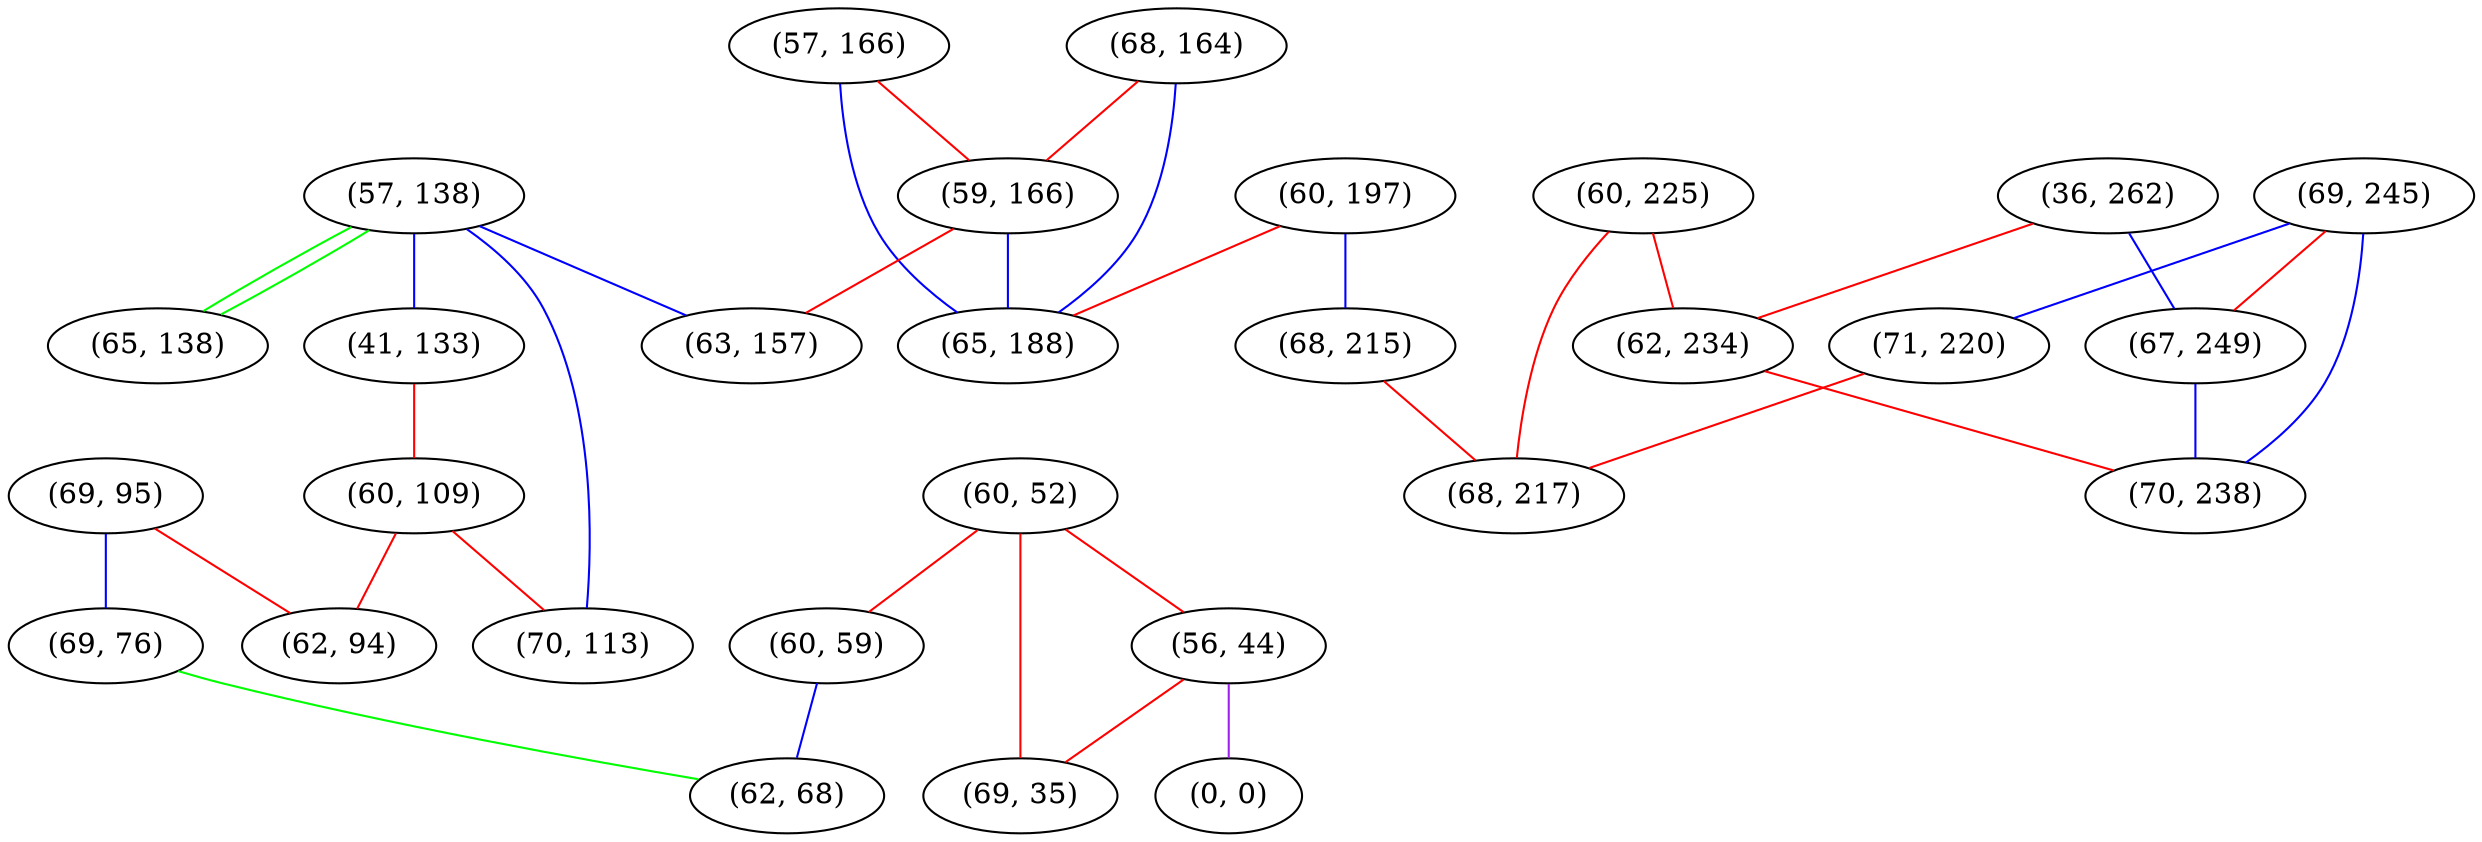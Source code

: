 graph "" {
"(57, 138)";
"(60, 197)";
"(69, 95)";
"(36, 262)";
"(60, 52)";
"(60, 225)";
"(41, 133)";
"(69, 76)";
"(57, 166)";
"(68, 215)";
"(69, 245)";
"(56, 44)";
"(60, 109)";
"(0, 0)";
"(68, 164)";
"(59, 166)";
"(71, 220)";
"(62, 234)";
"(68, 217)";
"(65, 188)";
"(62, 94)";
"(63, 157)";
"(67, 249)";
"(60, 59)";
"(65, 138)";
"(62, 68)";
"(70, 113)";
"(70, 238)";
"(69, 35)";
"(57, 138)" -- "(65, 138)"  [color=green, key=0, weight=2];
"(57, 138)" -- "(65, 138)"  [color=green, key=1, weight=2];
"(57, 138)" -- "(41, 133)"  [color=blue, key=0, weight=3];
"(57, 138)" -- "(70, 113)"  [color=blue, key=0, weight=3];
"(57, 138)" -- "(63, 157)"  [color=blue, key=0, weight=3];
"(60, 197)" -- "(68, 215)"  [color=blue, key=0, weight=3];
"(60, 197)" -- "(65, 188)"  [color=red, key=0, weight=1];
"(69, 95)" -- "(69, 76)"  [color=blue, key=0, weight=3];
"(69, 95)" -- "(62, 94)"  [color=red, key=0, weight=1];
"(36, 262)" -- "(62, 234)"  [color=red, key=0, weight=1];
"(36, 262)" -- "(67, 249)"  [color=blue, key=0, weight=3];
"(60, 52)" -- "(69, 35)"  [color=red, key=0, weight=1];
"(60, 52)" -- "(60, 59)"  [color=red, key=0, weight=1];
"(60, 52)" -- "(56, 44)"  [color=red, key=0, weight=1];
"(60, 225)" -- "(62, 234)"  [color=red, key=0, weight=1];
"(60, 225)" -- "(68, 217)"  [color=red, key=0, weight=1];
"(41, 133)" -- "(60, 109)"  [color=red, key=0, weight=1];
"(69, 76)" -- "(62, 68)"  [color=green, key=0, weight=2];
"(57, 166)" -- "(65, 188)"  [color=blue, key=0, weight=3];
"(57, 166)" -- "(59, 166)"  [color=red, key=0, weight=1];
"(68, 215)" -- "(68, 217)"  [color=red, key=0, weight=1];
"(69, 245)" -- "(71, 220)"  [color=blue, key=0, weight=3];
"(69, 245)" -- "(67, 249)"  [color=red, key=0, weight=1];
"(69, 245)" -- "(70, 238)"  [color=blue, key=0, weight=3];
"(56, 44)" -- "(0, 0)"  [color=purple, key=0, weight=4];
"(56, 44)" -- "(69, 35)"  [color=red, key=0, weight=1];
"(60, 109)" -- "(70, 113)"  [color=red, key=0, weight=1];
"(60, 109)" -- "(62, 94)"  [color=red, key=0, weight=1];
"(68, 164)" -- "(65, 188)"  [color=blue, key=0, weight=3];
"(68, 164)" -- "(59, 166)"  [color=red, key=0, weight=1];
"(59, 166)" -- "(65, 188)"  [color=blue, key=0, weight=3];
"(59, 166)" -- "(63, 157)"  [color=red, key=0, weight=1];
"(71, 220)" -- "(68, 217)"  [color=red, key=0, weight=1];
"(62, 234)" -- "(70, 238)"  [color=red, key=0, weight=1];
"(67, 249)" -- "(70, 238)"  [color=blue, key=0, weight=3];
"(60, 59)" -- "(62, 68)"  [color=blue, key=0, weight=3];
}
